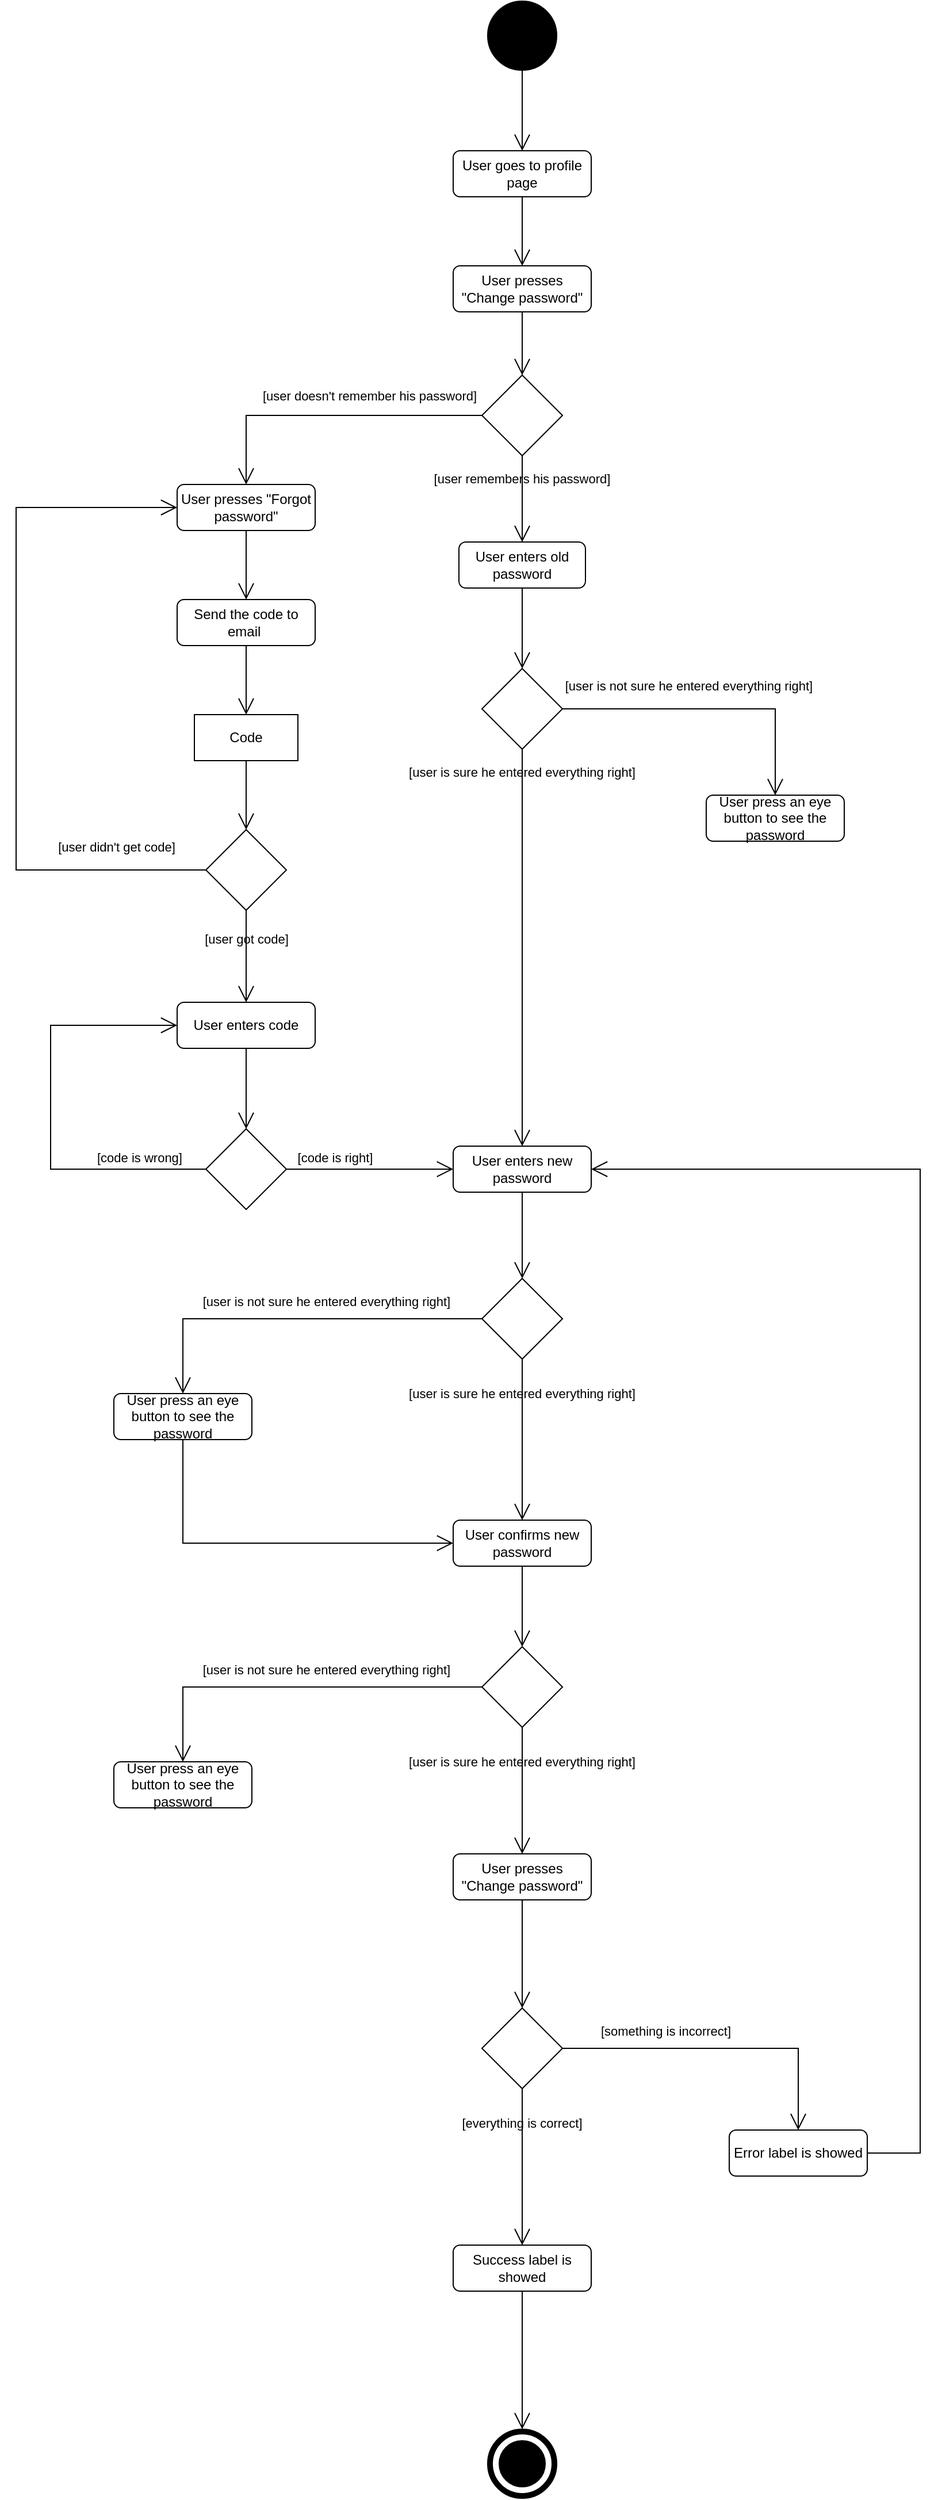 <mxfile version="24.4.3" type="device">
  <diagram id="C5RBs43oDa-KdzZeNtuy" name="Page-1">
    <mxGraphModel dx="1674" dy="772" grid="1" gridSize="10" guides="1" tooltips="1" connect="1" arrows="1" fold="1" page="1" pageScale="1" pageWidth="827" pageHeight="1169" math="0" shadow="0">
      <root>
        <mxCell id="WIyWlLk6GJQsqaUBKTNV-0" />
        <mxCell id="WIyWlLk6GJQsqaUBKTNV-1" parent="WIyWlLk6GJQsqaUBKTNV-0" />
        <mxCell id="WIyWlLk6GJQsqaUBKTNV-3" value="User goes to profile page" style="rounded=1;whiteSpace=wrap;html=1;fontSize=12;glass=0;strokeWidth=1;shadow=0;" parent="WIyWlLk6GJQsqaUBKTNV-1" vertex="1">
          <mxGeometry x="394" y="140" width="120" height="40" as="geometry" />
        </mxCell>
        <mxCell id="G0NHZUbW1r4EHOkkA9tb-1" value="" style="ellipse;whiteSpace=wrap;html=1;fillColor=#000000;" vertex="1" parent="WIyWlLk6GJQsqaUBKTNV-1">
          <mxGeometry x="424" y="10" width="60" height="60" as="geometry" />
        </mxCell>
        <mxCell id="G0NHZUbW1r4EHOkkA9tb-2" value="Code" style="rounded=0;whiteSpace=wrap;html=1;" vertex="1" parent="WIyWlLk6GJQsqaUBKTNV-1">
          <mxGeometry x="169" y="630" width="90" height="40" as="geometry" />
        </mxCell>
        <mxCell id="G0NHZUbW1r4EHOkkA9tb-6" value="" style="endArrow=open;endFill=1;endSize=12;html=1;rounded=0;exitX=0.5;exitY=1;exitDx=0;exitDy=0;" edge="1" parent="WIyWlLk6GJQsqaUBKTNV-1" source="G0NHZUbW1r4EHOkkA9tb-1">
          <mxGeometry width="160" relative="1" as="geometry">
            <mxPoint x="184" y="220" as="sourcePoint" />
            <mxPoint x="454" y="140" as="targetPoint" />
          </mxGeometry>
        </mxCell>
        <mxCell id="G0NHZUbW1r4EHOkkA9tb-7" value="User presses &quot;Change password&quot;" style="rounded=1;whiteSpace=wrap;html=1;fontSize=12;glass=0;strokeWidth=1;shadow=0;" vertex="1" parent="WIyWlLk6GJQsqaUBKTNV-1">
          <mxGeometry x="394" y="240" width="120" height="40" as="geometry" />
        </mxCell>
        <mxCell id="G0NHZUbW1r4EHOkkA9tb-8" value="" style="endArrow=open;endFill=1;endSize=12;html=1;rounded=0;exitX=0.5;exitY=1;exitDx=0;exitDy=0;entryX=0.5;entryY=0;entryDx=0;entryDy=0;" edge="1" parent="WIyWlLk6GJQsqaUBKTNV-1" source="WIyWlLk6GJQsqaUBKTNV-3" target="G0NHZUbW1r4EHOkkA9tb-7">
          <mxGeometry width="160" relative="1" as="geometry">
            <mxPoint x="454" y="240" as="sourcePoint" />
            <mxPoint x="454" y="230" as="targetPoint" />
          </mxGeometry>
        </mxCell>
        <mxCell id="G0NHZUbW1r4EHOkkA9tb-10" value="" style="rhombus;whiteSpace=wrap;html=1;shadow=0;fontFamily=Helvetica;fontSize=12;align=center;strokeWidth=1;spacing=6;spacingTop=-4;" vertex="1" parent="WIyWlLk6GJQsqaUBKTNV-1">
          <mxGeometry x="419" y="335" width="70" height="70" as="geometry" />
        </mxCell>
        <mxCell id="G0NHZUbW1r4EHOkkA9tb-11" value="" style="endArrow=open;endFill=1;endSize=12;html=1;rounded=0;exitX=0.5;exitY=1;exitDx=0;exitDy=0;entryX=0.5;entryY=0;entryDx=0;entryDy=0;" edge="1" parent="WIyWlLk6GJQsqaUBKTNV-1" source="G0NHZUbW1r4EHOkkA9tb-37" target="G0NHZUbW1r4EHOkkA9tb-38">
          <mxGeometry width="160" relative="1" as="geometry">
            <mxPoint x="539" y="1080" as="sourcePoint" />
            <mxPoint x="539" y="1140" as="targetPoint" />
          </mxGeometry>
        </mxCell>
        <mxCell id="G0NHZUbW1r4EHOkkA9tb-12" value="" style="endArrow=open;endFill=1;endSize=12;html=1;rounded=0;exitX=0.5;exitY=1;exitDx=0;exitDy=0;entryX=0.5;entryY=0;entryDx=0;entryDy=0;" edge="1" parent="WIyWlLk6GJQsqaUBKTNV-1" source="G0NHZUbW1r4EHOkkA9tb-7" target="G0NHZUbW1r4EHOkkA9tb-10">
          <mxGeometry width="160" relative="1" as="geometry">
            <mxPoint x="464" y="310" as="sourcePoint" />
            <mxPoint x="464" y="370" as="targetPoint" />
          </mxGeometry>
        </mxCell>
        <mxCell id="G0NHZUbW1r4EHOkkA9tb-13" value="" style="endArrow=open;endFill=1;endSize=12;html=1;rounded=0;exitX=0.5;exitY=1;exitDx=0;exitDy=0;entryX=0.5;entryY=0;entryDx=0;entryDy=0;" edge="1" parent="WIyWlLk6GJQsqaUBKTNV-1" source="G0NHZUbW1r4EHOkkA9tb-10" target="G0NHZUbW1r4EHOkkA9tb-80">
          <mxGeometry width="160" relative="1" as="geometry">
            <mxPoint x="453.5" y="420" as="sourcePoint" />
            <mxPoint x="454" y="470" as="targetPoint" />
          </mxGeometry>
        </mxCell>
        <mxCell id="G0NHZUbW1r4EHOkkA9tb-14" value="" style="endArrow=open;endFill=1;endSize=12;html=1;rounded=0;exitX=0;exitY=0.5;exitDx=0;exitDy=0;entryX=0.5;entryY=0;entryDx=0;entryDy=0;" edge="1" parent="WIyWlLk6GJQsqaUBKTNV-1" source="G0NHZUbW1r4EHOkkA9tb-10" target="G0NHZUbW1r4EHOkkA9tb-19">
          <mxGeometry width="160" relative="1" as="geometry">
            <mxPoint x="294" y="300" as="sourcePoint" />
            <mxPoint x="134" y="430" as="targetPoint" />
            <Array as="points">
              <mxPoint x="214" y="370" />
            </Array>
          </mxGeometry>
        </mxCell>
        <mxCell id="G0NHZUbW1r4EHOkkA9tb-15" value="&lt;font style=&quot;font-size: 11px;&quot;&gt;[user remembers his password]&lt;/font&gt;" style="text;html=1;align=center;verticalAlign=middle;whiteSpace=wrap;rounded=0;" vertex="1" parent="WIyWlLk6GJQsqaUBKTNV-1">
          <mxGeometry x="369" y="400" width="170" height="50" as="geometry" />
        </mxCell>
        <mxCell id="G0NHZUbW1r4EHOkkA9tb-16" value="&lt;font style=&quot;font-size: 11px;&quot;&gt;[user doesn&#39;t remember his password]&lt;/font&gt;" style="text;html=1;align=center;verticalAlign=middle;whiteSpace=wrap;rounded=0;" vertex="1" parent="WIyWlLk6GJQsqaUBKTNV-1">
          <mxGeometry x="219" y="335" width="205" height="35" as="geometry" />
        </mxCell>
        <mxCell id="G0NHZUbW1r4EHOkkA9tb-18" value="Send the code to email&amp;nbsp;" style="rounded=1;whiteSpace=wrap;html=1;fontSize=12;glass=0;strokeWidth=1;shadow=0;" vertex="1" parent="WIyWlLk6GJQsqaUBKTNV-1">
          <mxGeometry x="154" y="530" width="120" height="40" as="geometry" />
        </mxCell>
        <mxCell id="G0NHZUbW1r4EHOkkA9tb-19" value="User presses &quot;Forgot password&quot;" style="rounded=1;whiteSpace=wrap;html=1;fontSize=12;glass=0;strokeWidth=1;shadow=0;" vertex="1" parent="WIyWlLk6GJQsqaUBKTNV-1">
          <mxGeometry x="154" y="430" width="120" height="40" as="geometry" />
        </mxCell>
        <mxCell id="G0NHZUbW1r4EHOkkA9tb-20" value="" style="endArrow=open;endFill=1;endSize=12;html=1;rounded=0;exitX=0.5;exitY=1;exitDx=0;exitDy=0;entryX=0.5;entryY=0;entryDx=0;entryDy=0;" edge="1" parent="WIyWlLk6GJQsqaUBKTNV-1" source="G0NHZUbW1r4EHOkkA9tb-19" target="G0NHZUbW1r4EHOkkA9tb-18">
          <mxGeometry width="160" relative="1" as="geometry">
            <mxPoint x="344" y="510" as="sourcePoint" />
            <mxPoint x="344" y="570" as="targetPoint" />
          </mxGeometry>
        </mxCell>
        <mxCell id="G0NHZUbW1r4EHOkkA9tb-22" value="" style="endArrow=open;endFill=1;endSize=12;html=1;rounded=0;exitX=0.5;exitY=1;exitDx=0;exitDy=0;entryX=0.5;entryY=0;entryDx=0;entryDy=0;" edge="1" parent="WIyWlLk6GJQsqaUBKTNV-1" source="G0NHZUbW1r4EHOkkA9tb-18" target="G0NHZUbW1r4EHOkkA9tb-2">
          <mxGeometry width="160" relative="1" as="geometry">
            <mxPoint x="269" y="620" as="sourcePoint" />
            <mxPoint x="214" y="630" as="targetPoint" />
          </mxGeometry>
        </mxCell>
        <mxCell id="G0NHZUbW1r4EHOkkA9tb-23" value="" style="rhombus;whiteSpace=wrap;html=1;shadow=0;fontFamily=Helvetica;fontSize=12;align=center;strokeWidth=1;spacing=6;spacingTop=-4;" vertex="1" parent="WIyWlLk6GJQsqaUBKTNV-1">
          <mxGeometry x="179" y="730" width="70" height="70" as="geometry" />
        </mxCell>
        <mxCell id="G0NHZUbW1r4EHOkkA9tb-24" value="" style="endArrow=open;endFill=1;endSize=12;html=1;rounded=0;exitX=0.5;exitY=1;exitDx=0;exitDy=0;entryX=0.5;entryY=0;entryDx=0;entryDy=0;" edge="1" parent="WIyWlLk6GJQsqaUBKTNV-1" source="G0NHZUbW1r4EHOkkA9tb-2" target="G0NHZUbW1r4EHOkkA9tb-23">
          <mxGeometry width="160" relative="1" as="geometry">
            <mxPoint x="314" y="710" as="sourcePoint" />
            <mxPoint x="314" y="770" as="targetPoint" />
          </mxGeometry>
        </mxCell>
        <mxCell id="G0NHZUbW1r4EHOkkA9tb-26" value="" style="endArrow=open;endFill=1;endSize=12;html=1;rounded=0;exitX=0.5;exitY=1;exitDx=0;exitDy=0;entryX=0.5;entryY=0;entryDx=0;entryDy=0;" edge="1" parent="WIyWlLk6GJQsqaUBKTNV-1" source="G0NHZUbW1r4EHOkkA9tb-23" target="G0NHZUbW1r4EHOkkA9tb-30">
          <mxGeometry width="160" relative="1" as="geometry">
            <mxPoint x="224" y="830" as="sourcePoint" />
            <mxPoint x="214" y="880" as="targetPoint" />
          </mxGeometry>
        </mxCell>
        <mxCell id="G0NHZUbW1r4EHOkkA9tb-27" value="" style="endArrow=open;endFill=1;endSize=12;html=1;rounded=0;exitX=0;exitY=0.5;exitDx=0;exitDy=0;entryX=0;entryY=0.5;entryDx=0;entryDy=0;" edge="1" parent="WIyWlLk6GJQsqaUBKTNV-1" source="G0NHZUbW1r4EHOkkA9tb-23" target="G0NHZUbW1r4EHOkkA9tb-19">
          <mxGeometry width="160" relative="1" as="geometry">
            <mxPoint x="334" y="810" as="sourcePoint" />
            <mxPoint x="14" y="765" as="targetPoint" />
            <Array as="points">
              <mxPoint x="14" y="765" />
              <mxPoint x="14" y="450" />
            </Array>
          </mxGeometry>
        </mxCell>
        <mxCell id="G0NHZUbW1r4EHOkkA9tb-28" value="&lt;font style=&quot;font-size: 11px;&quot;&gt;[user got code]&lt;/font&gt;" style="text;html=1;align=center;verticalAlign=middle;whiteSpace=wrap;rounded=0;" vertex="1" parent="WIyWlLk6GJQsqaUBKTNV-1">
          <mxGeometry x="111.5" y="800" width="205" height="50" as="geometry" />
        </mxCell>
        <mxCell id="G0NHZUbW1r4EHOkkA9tb-29" value="&lt;font style=&quot;font-size: 11px;&quot;&gt;[user didn&#39;t get code]&lt;/font&gt;" style="text;html=1;align=center;verticalAlign=middle;whiteSpace=wrap;rounded=0;" vertex="1" parent="WIyWlLk6GJQsqaUBKTNV-1">
          <mxGeometry x="49" y="720" width="105" height="50" as="geometry" />
        </mxCell>
        <mxCell id="G0NHZUbW1r4EHOkkA9tb-30" value="User enters code" style="rounded=1;whiteSpace=wrap;html=1;fontSize=12;glass=0;strokeWidth=1;shadow=0;" vertex="1" parent="WIyWlLk6GJQsqaUBKTNV-1">
          <mxGeometry x="154" y="880" width="120" height="40" as="geometry" />
        </mxCell>
        <mxCell id="G0NHZUbW1r4EHOkkA9tb-31" value="" style="rhombus;whiteSpace=wrap;html=1;shadow=0;fontFamily=Helvetica;fontSize=12;align=center;strokeWidth=1;spacing=6;spacingTop=-4;" vertex="1" parent="WIyWlLk6GJQsqaUBKTNV-1">
          <mxGeometry x="179" y="990" width="70" height="70" as="geometry" />
        </mxCell>
        <mxCell id="G0NHZUbW1r4EHOkkA9tb-32" value="" style="endArrow=open;endFill=1;endSize=12;html=1;rounded=0;exitX=0.5;exitY=1;exitDx=0;exitDy=0;entryX=0.5;entryY=0;entryDx=0;entryDy=0;" edge="1" parent="WIyWlLk6GJQsqaUBKTNV-1" source="G0NHZUbW1r4EHOkkA9tb-30" target="G0NHZUbW1r4EHOkkA9tb-31">
          <mxGeometry width="160" relative="1" as="geometry">
            <mxPoint x="259" y="990" as="sourcePoint" />
            <mxPoint x="214" y="990" as="targetPoint" />
          </mxGeometry>
        </mxCell>
        <mxCell id="G0NHZUbW1r4EHOkkA9tb-33" value="&lt;font style=&quot;font-size: 11px;&quot;&gt;[code is right]&lt;/font&gt;" style="text;html=1;align=center;verticalAlign=middle;whiteSpace=wrap;rounded=0;" vertex="1" parent="WIyWlLk6GJQsqaUBKTNV-1">
          <mxGeometry x="244" y="995" width="95" height="40" as="geometry" />
        </mxCell>
        <mxCell id="G0NHZUbW1r4EHOkkA9tb-34" value="" style="endArrow=open;endFill=1;endSize=12;html=1;rounded=0;exitX=1;exitY=0.5;exitDx=0;exitDy=0;entryX=0;entryY=0.5;entryDx=0;entryDy=0;" edge="1" parent="WIyWlLk6GJQsqaUBKTNV-1" source="G0NHZUbW1r4EHOkkA9tb-31" target="G0NHZUbW1r4EHOkkA9tb-37">
          <mxGeometry width="160" relative="1" as="geometry">
            <mxPoint x="304" y="1020" as="sourcePoint" />
            <mxPoint x="274" y="1025" as="targetPoint" />
          </mxGeometry>
        </mxCell>
        <mxCell id="G0NHZUbW1r4EHOkkA9tb-35" value="" style="endArrow=open;endFill=1;endSize=12;html=1;rounded=0;exitX=0;exitY=0.5;exitDx=0;exitDy=0;entryX=0;entryY=0.5;entryDx=0;entryDy=0;" edge="1" parent="WIyWlLk6GJQsqaUBKTNV-1" source="G0NHZUbW1r4EHOkkA9tb-31" target="G0NHZUbW1r4EHOkkA9tb-30">
          <mxGeometry width="160" relative="1" as="geometry">
            <mxPoint x="49" y="1050" as="sourcePoint" />
            <mxPoint x="49" y="1120" as="targetPoint" />
            <Array as="points">
              <mxPoint x="44" y="1025" />
              <mxPoint x="44" y="900" />
            </Array>
          </mxGeometry>
        </mxCell>
        <mxCell id="G0NHZUbW1r4EHOkkA9tb-36" value="&lt;font style=&quot;font-size: 11px;&quot;&gt;[code is wrong]&lt;/font&gt;" style="text;html=1;align=center;verticalAlign=middle;whiteSpace=wrap;rounded=0;" vertex="1" parent="WIyWlLk6GJQsqaUBKTNV-1">
          <mxGeometry x="74" y="995" width="95" height="40" as="geometry" />
        </mxCell>
        <mxCell id="G0NHZUbW1r4EHOkkA9tb-37" value="User enters new password" style="rounded=1;whiteSpace=wrap;html=1;fontSize=12;glass=0;strokeWidth=1;shadow=0;" vertex="1" parent="WIyWlLk6GJQsqaUBKTNV-1">
          <mxGeometry x="394" y="1005" width="120" height="40" as="geometry" />
        </mxCell>
        <mxCell id="G0NHZUbW1r4EHOkkA9tb-38" value="" style="rhombus;whiteSpace=wrap;html=1;shadow=0;fontFamily=Helvetica;fontSize=12;align=center;strokeWidth=1;spacing=6;spacingTop=-4;" vertex="1" parent="WIyWlLk6GJQsqaUBKTNV-1">
          <mxGeometry x="419" y="1120" width="70" height="70" as="geometry" />
        </mxCell>
        <mxCell id="G0NHZUbW1r4EHOkkA9tb-39" value="" style="endArrow=open;endFill=1;endSize=12;html=1;rounded=0;exitX=0.5;exitY=1;exitDx=0;exitDy=0;entryX=0.5;entryY=0;entryDx=0;entryDy=0;" edge="1" parent="WIyWlLk6GJQsqaUBKTNV-1" source="G0NHZUbW1r4EHOkkA9tb-56" target="G0NHZUbW1r4EHOkkA9tb-57">
          <mxGeometry width="160" relative="1" as="geometry">
            <mxPoint x="684" y="1660" as="sourcePoint" />
            <mxPoint x="684" y="1735" as="targetPoint" />
          </mxGeometry>
        </mxCell>
        <mxCell id="G0NHZUbW1r4EHOkkA9tb-40" value="" style="endArrow=open;endFill=1;endSize=12;html=1;rounded=0;exitX=0.5;exitY=1;exitDx=0;exitDy=0;entryX=0.5;entryY=0;entryDx=0;entryDy=0;" edge="1" parent="WIyWlLk6GJQsqaUBKTNV-1" source="G0NHZUbW1r4EHOkkA9tb-38" target="G0NHZUbW1r4EHOkkA9tb-52">
          <mxGeometry width="160" relative="1" as="geometry">
            <mxPoint x="478" y="1240" as="sourcePoint" />
            <mxPoint x="454" y="1270" as="targetPoint" />
          </mxGeometry>
        </mxCell>
        <mxCell id="G0NHZUbW1r4EHOkkA9tb-42" value="&lt;font style=&quot;font-size: 11px;&quot;&gt;[user is sure he entered everything right]&lt;/font&gt;" style="text;html=1;align=center;verticalAlign=middle;whiteSpace=wrap;rounded=0;" vertex="1" parent="WIyWlLk6GJQsqaUBKTNV-1">
          <mxGeometry x="339" y="1200" width="230" height="40" as="geometry" />
        </mxCell>
        <mxCell id="G0NHZUbW1r4EHOkkA9tb-43" value="" style="endArrow=open;endFill=1;endSize=12;html=1;rounded=0;exitX=0;exitY=0.5;exitDx=0;exitDy=0;entryX=0.5;entryY=0;entryDx=0;entryDy=0;" edge="1" parent="WIyWlLk6GJQsqaUBKTNV-1" source="G0NHZUbW1r4EHOkkA9tb-38" target="G0NHZUbW1r4EHOkkA9tb-45">
          <mxGeometry width="160" relative="1" as="geometry">
            <mxPoint x="14" y="1165" as="sourcePoint" />
            <mxPoint x="154" y="1155" as="targetPoint" />
            <Array as="points">
              <mxPoint x="159" y="1155" />
            </Array>
          </mxGeometry>
        </mxCell>
        <mxCell id="G0NHZUbW1r4EHOkkA9tb-44" value="&lt;font style=&quot;font-size: 11px;&quot;&gt;[user is not sure he entered everything right]&lt;/font&gt;" style="text;html=1;align=center;verticalAlign=middle;whiteSpace=wrap;rounded=0;" vertex="1" parent="WIyWlLk6GJQsqaUBKTNV-1">
          <mxGeometry x="169" y="1120" width="230" height="40" as="geometry" />
        </mxCell>
        <mxCell id="G0NHZUbW1r4EHOkkA9tb-45" value="User press an eye button to see the password" style="rounded=1;whiteSpace=wrap;html=1;fontSize=12;glass=0;strokeWidth=1;shadow=0;" vertex="1" parent="WIyWlLk6GJQsqaUBKTNV-1">
          <mxGeometry x="99" y="1220" width="120" height="40" as="geometry" />
        </mxCell>
        <mxCell id="G0NHZUbW1r4EHOkkA9tb-46" value="" style="rhombus;whiteSpace=wrap;html=1;shadow=0;fontFamily=Helvetica;fontSize=12;align=center;strokeWidth=1;spacing=6;spacingTop=-4;" vertex="1" parent="WIyWlLk6GJQsqaUBKTNV-1">
          <mxGeometry x="419" y="1440" width="70" height="70" as="geometry" />
        </mxCell>
        <mxCell id="G0NHZUbW1r4EHOkkA9tb-47" value="" style="endArrow=open;endFill=1;endSize=12;html=1;rounded=0;exitX=0.5;exitY=1;exitDx=0;exitDy=0;entryX=0.5;entryY=0;entryDx=0;entryDy=0;" edge="1" parent="WIyWlLk6GJQsqaUBKTNV-1" source="G0NHZUbW1r4EHOkkA9tb-46" target="G0NHZUbW1r4EHOkkA9tb-56">
          <mxGeometry width="160" relative="1" as="geometry">
            <mxPoint x="478" y="1560" as="sourcePoint" />
            <mxPoint x="454" y="1590" as="targetPoint" />
          </mxGeometry>
        </mxCell>
        <mxCell id="G0NHZUbW1r4EHOkkA9tb-48" value="&lt;font style=&quot;font-size: 11px;&quot;&gt;[user is sure he entered everything right]&lt;/font&gt;" style="text;html=1;align=center;verticalAlign=middle;whiteSpace=wrap;rounded=0;" vertex="1" parent="WIyWlLk6GJQsqaUBKTNV-1">
          <mxGeometry x="339" y="1520" width="230" height="40" as="geometry" />
        </mxCell>
        <mxCell id="G0NHZUbW1r4EHOkkA9tb-49" value="" style="endArrow=open;endFill=1;endSize=12;html=1;rounded=0;exitX=0;exitY=0.5;exitDx=0;exitDy=0;entryX=0.5;entryY=0;entryDx=0;entryDy=0;" edge="1" parent="WIyWlLk6GJQsqaUBKTNV-1" source="G0NHZUbW1r4EHOkkA9tb-46" target="G0NHZUbW1r4EHOkkA9tb-51">
          <mxGeometry width="160" relative="1" as="geometry">
            <mxPoint x="14" y="1485" as="sourcePoint" />
            <mxPoint x="154" y="1475" as="targetPoint" />
            <Array as="points">
              <mxPoint x="159" y="1475" />
            </Array>
          </mxGeometry>
        </mxCell>
        <mxCell id="G0NHZUbW1r4EHOkkA9tb-50" value="&lt;font style=&quot;font-size: 11px;&quot;&gt;[user is not sure he entered everything right]&lt;/font&gt;" style="text;html=1;align=center;verticalAlign=middle;whiteSpace=wrap;rounded=0;" vertex="1" parent="WIyWlLk6GJQsqaUBKTNV-1">
          <mxGeometry x="169" y="1440" width="230" height="40" as="geometry" />
        </mxCell>
        <mxCell id="G0NHZUbW1r4EHOkkA9tb-51" value="User press an eye button to see the password" style="rounded=1;whiteSpace=wrap;html=1;fontSize=12;glass=0;strokeWidth=1;shadow=0;" vertex="1" parent="WIyWlLk6GJQsqaUBKTNV-1">
          <mxGeometry x="99" y="1540" width="120" height="40" as="geometry" />
        </mxCell>
        <mxCell id="G0NHZUbW1r4EHOkkA9tb-52" value="User confirms new password" style="rounded=1;whiteSpace=wrap;html=1;fontSize=12;glass=0;strokeWidth=1;shadow=0;" vertex="1" parent="WIyWlLk6GJQsqaUBKTNV-1">
          <mxGeometry x="394" y="1330" width="120" height="40" as="geometry" />
        </mxCell>
        <mxCell id="G0NHZUbW1r4EHOkkA9tb-54" value="" style="endArrow=open;endFill=1;endSize=12;html=1;rounded=0;exitX=0.5;exitY=1;exitDx=0;exitDy=0;entryX=0;entryY=0.5;entryDx=0;entryDy=0;" edge="1" parent="WIyWlLk6GJQsqaUBKTNV-1" source="G0NHZUbW1r4EHOkkA9tb-45" target="G0NHZUbW1r4EHOkkA9tb-52">
          <mxGeometry width="160" relative="1" as="geometry">
            <mxPoint x="194" y="1300" as="sourcePoint" />
            <mxPoint x="194" y="1375" as="targetPoint" />
            <Array as="points">
              <mxPoint x="159" y="1350" />
            </Array>
          </mxGeometry>
        </mxCell>
        <mxCell id="G0NHZUbW1r4EHOkkA9tb-55" value="" style="endArrow=open;endFill=1;endSize=12;html=1;rounded=0;exitX=0.5;exitY=1;exitDx=0;exitDy=0;entryX=0.5;entryY=0;entryDx=0;entryDy=0;" edge="1" parent="WIyWlLk6GJQsqaUBKTNV-1" source="G0NHZUbW1r4EHOkkA9tb-52" target="G0NHZUbW1r4EHOkkA9tb-46">
          <mxGeometry width="160" relative="1" as="geometry">
            <mxPoint x="624" y="1350" as="sourcePoint" />
            <mxPoint x="624" y="1425" as="targetPoint" />
          </mxGeometry>
        </mxCell>
        <mxCell id="G0NHZUbW1r4EHOkkA9tb-56" value="User presses &quot;Change password&quot;" style="rounded=1;whiteSpace=wrap;html=1;fontSize=12;glass=0;strokeWidth=1;shadow=0;" vertex="1" parent="WIyWlLk6GJQsqaUBKTNV-1">
          <mxGeometry x="394" y="1620" width="120" height="40" as="geometry" />
        </mxCell>
        <mxCell id="G0NHZUbW1r4EHOkkA9tb-57" value="" style="rhombus;whiteSpace=wrap;html=1;shadow=0;fontFamily=Helvetica;fontSize=12;align=center;strokeWidth=1;spacing=6;spacingTop=-4;" vertex="1" parent="WIyWlLk6GJQsqaUBKTNV-1">
          <mxGeometry x="419" y="1754" width="70" height="70" as="geometry" />
        </mxCell>
        <mxCell id="G0NHZUbW1r4EHOkkA9tb-58" value="" style="endArrow=open;endFill=1;endSize=12;html=1;rounded=0;exitX=0.5;exitY=1;exitDx=0;exitDy=0;entryX=0.5;entryY=0;entryDx=0;entryDy=0;" edge="1" parent="WIyWlLk6GJQsqaUBKTNV-1" source="G0NHZUbW1r4EHOkkA9tb-57" target="G0NHZUbW1r4EHOkkA9tb-63">
          <mxGeometry width="160" relative="1" as="geometry">
            <mxPoint x="478" y="1874" as="sourcePoint" />
            <mxPoint x="454" y="1934" as="targetPoint" />
          </mxGeometry>
        </mxCell>
        <mxCell id="G0NHZUbW1r4EHOkkA9tb-59" value="&lt;font style=&quot;font-size: 11px;&quot;&gt;[everything is correct]&lt;/font&gt;" style="text;html=1;align=center;verticalAlign=middle;whiteSpace=wrap;rounded=0;" vertex="1" parent="WIyWlLk6GJQsqaUBKTNV-1">
          <mxGeometry x="339" y="1834" width="230" height="40" as="geometry" />
        </mxCell>
        <mxCell id="G0NHZUbW1r4EHOkkA9tb-60" value="" style="endArrow=open;endFill=1;endSize=12;html=1;rounded=0;exitX=1;exitY=0.5;exitDx=0;exitDy=0;entryX=0.5;entryY=0;entryDx=0;entryDy=0;" edge="1" parent="WIyWlLk6GJQsqaUBKTNV-1" source="G0NHZUbW1r4EHOkkA9tb-57" target="G0NHZUbW1r4EHOkkA9tb-62">
          <mxGeometry width="160" relative="1" as="geometry">
            <mxPoint x="14" y="1799" as="sourcePoint" />
            <mxPoint x="154" y="1789" as="targetPoint" />
            <Array as="points">
              <mxPoint x="694" y="1789" />
            </Array>
          </mxGeometry>
        </mxCell>
        <mxCell id="G0NHZUbW1r4EHOkkA9tb-61" value="&lt;font style=&quot;font-size: 11px;&quot;&gt;[something is incorrect]&lt;/font&gt;" style="text;html=1;align=center;verticalAlign=middle;whiteSpace=wrap;rounded=0;" vertex="1" parent="WIyWlLk6GJQsqaUBKTNV-1">
          <mxGeometry x="464" y="1754" width="230" height="40" as="geometry" />
        </mxCell>
        <mxCell id="G0NHZUbW1r4EHOkkA9tb-62" value="Error label is showed" style="rounded=1;whiteSpace=wrap;html=1;fontSize=12;glass=0;strokeWidth=1;shadow=0;" vertex="1" parent="WIyWlLk6GJQsqaUBKTNV-1">
          <mxGeometry x="634" y="1860" width="120" height="40" as="geometry" />
        </mxCell>
        <mxCell id="G0NHZUbW1r4EHOkkA9tb-63" value="Success label is showed" style="rounded=1;whiteSpace=wrap;html=1;fontSize=12;glass=0;strokeWidth=1;shadow=0;" vertex="1" parent="WIyWlLk6GJQsqaUBKTNV-1">
          <mxGeometry x="394" y="1960" width="120" height="40" as="geometry" />
        </mxCell>
        <mxCell id="G0NHZUbW1r4EHOkkA9tb-64" value="" style="endArrow=open;endFill=1;endSize=12;html=1;rounded=0;exitX=0.5;exitY=1;exitDx=0;exitDy=0;entryX=0.5;entryY=0;entryDx=0;entryDy=0;" edge="1" parent="WIyWlLk6GJQsqaUBKTNV-1" source="G0NHZUbW1r4EHOkkA9tb-63" target="G0NHZUbW1r4EHOkkA9tb-66">
          <mxGeometry width="160" relative="1" as="geometry">
            <mxPoint x="314" y="2060" as="sourcePoint" />
            <mxPoint x="454" y="2080" as="targetPoint" />
          </mxGeometry>
        </mxCell>
        <mxCell id="G0NHZUbW1r4EHOkkA9tb-66" value="" style="ellipse;whiteSpace=wrap;html=1;fillColor=#000000;" vertex="1" parent="WIyWlLk6GJQsqaUBKTNV-1">
          <mxGeometry x="424" y="2120" width="60" height="60" as="geometry" />
        </mxCell>
        <mxCell id="G0NHZUbW1r4EHOkkA9tb-67" value="" style="ellipse;whiteSpace=wrap;html=1;fillColor=#FFFFFF;strokeColor=#FFFFFF;" vertex="1" parent="WIyWlLk6GJQsqaUBKTNV-1">
          <mxGeometry x="429" y="2125" width="50" height="50" as="geometry" />
        </mxCell>
        <mxCell id="G0NHZUbW1r4EHOkkA9tb-71" value="" style="ellipse;whiteSpace=wrap;html=1;fillColor=#000000;strokeColor=#000000;" vertex="1" parent="WIyWlLk6GJQsqaUBKTNV-1">
          <mxGeometry x="434" y="2130" width="40" height="40" as="geometry" />
        </mxCell>
        <mxCell id="G0NHZUbW1r4EHOkkA9tb-72" value="" style="rhombus;whiteSpace=wrap;html=1;shadow=0;fontFamily=Helvetica;fontSize=12;align=center;strokeWidth=1;spacing=6;spacingTop=-4;" vertex="1" parent="WIyWlLk6GJQsqaUBKTNV-1">
          <mxGeometry x="419" y="590" width="70" height="70" as="geometry" />
        </mxCell>
        <mxCell id="G0NHZUbW1r4EHOkkA9tb-73" value="" style="endArrow=open;endFill=1;endSize=12;html=1;rounded=0;exitX=0.5;exitY=1;exitDx=0;exitDy=0;entryX=0.5;entryY=0;entryDx=0;entryDy=0;" edge="1" parent="WIyWlLk6GJQsqaUBKTNV-1" source="G0NHZUbW1r4EHOkkA9tb-72" target="G0NHZUbW1r4EHOkkA9tb-37">
          <mxGeometry width="160" relative="1" as="geometry">
            <mxPoint x="478" y="710" as="sourcePoint" />
            <mxPoint x="454" y="730" as="targetPoint" />
          </mxGeometry>
        </mxCell>
        <mxCell id="G0NHZUbW1r4EHOkkA9tb-74" value="&lt;font style=&quot;font-size: 11px;&quot;&gt;[user is sure he entered everything right]&lt;/font&gt;" style="text;html=1;align=center;verticalAlign=middle;whiteSpace=wrap;rounded=0;" vertex="1" parent="WIyWlLk6GJQsqaUBKTNV-1">
          <mxGeometry x="339" y="660" width="230" height="40" as="geometry" />
        </mxCell>
        <mxCell id="G0NHZUbW1r4EHOkkA9tb-75" value="" style="endArrow=open;endFill=1;endSize=12;html=1;rounded=0;exitX=1;exitY=0.5;exitDx=0;exitDy=0;entryX=0.5;entryY=0;entryDx=0;entryDy=0;" edge="1" parent="WIyWlLk6GJQsqaUBKTNV-1" source="G0NHZUbW1r4EHOkkA9tb-72" target="G0NHZUbW1r4EHOkkA9tb-77">
          <mxGeometry width="160" relative="1" as="geometry">
            <mxPoint x="884" y="365" as="sourcePoint" />
            <mxPoint x="619" y="365" as="targetPoint" />
            <Array as="points">
              <mxPoint x="674" y="625" />
            </Array>
          </mxGeometry>
        </mxCell>
        <mxCell id="G0NHZUbW1r4EHOkkA9tb-76" value="&lt;font style=&quot;font-size: 11px;&quot;&gt;[user is not sure he entered everything right]&lt;/font&gt;" style="text;html=1;align=center;verticalAlign=middle;whiteSpace=wrap;rounded=0;" vertex="1" parent="WIyWlLk6GJQsqaUBKTNV-1">
          <mxGeometry x="484" y="585" width="230" height="40" as="geometry" />
        </mxCell>
        <mxCell id="G0NHZUbW1r4EHOkkA9tb-77" value="User press an eye button to see the password" style="rounded=1;whiteSpace=wrap;html=1;fontSize=12;glass=0;strokeWidth=1;shadow=0;" vertex="1" parent="WIyWlLk6GJQsqaUBKTNV-1">
          <mxGeometry x="614" y="700" width="120" height="40" as="geometry" />
        </mxCell>
        <mxCell id="G0NHZUbW1r4EHOkkA9tb-80" value="User enters old password" style="rounded=1;whiteSpace=wrap;html=1;" vertex="1" parent="WIyWlLk6GJQsqaUBKTNV-1">
          <mxGeometry x="399" y="480" width="110" height="40" as="geometry" />
        </mxCell>
        <mxCell id="G0NHZUbW1r4EHOkkA9tb-81" value="" style="endArrow=open;endFill=1;endSize=12;html=1;rounded=0;exitX=0.5;exitY=1;exitDx=0;exitDy=0;entryX=0.5;entryY=0;entryDx=0;entryDy=0;" edge="1" parent="WIyWlLk6GJQsqaUBKTNV-1" source="G0NHZUbW1r4EHOkkA9tb-80" target="G0NHZUbW1r4EHOkkA9tb-72">
          <mxGeometry width="160" relative="1" as="geometry">
            <mxPoint x="453.5" y="540" as="sourcePoint" />
            <mxPoint x="454" y="600" as="targetPoint" />
          </mxGeometry>
        </mxCell>
        <mxCell id="G0NHZUbW1r4EHOkkA9tb-82" value="" style="endArrow=open;endFill=1;endSize=12;html=1;rounded=0;exitX=1;exitY=0.5;exitDx=0;exitDy=0;entryX=1;entryY=0.5;entryDx=0;entryDy=0;" edge="1" parent="WIyWlLk6GJQsqaUBKTNV-1" source="G0NHZUbW1r4EHOkkA9tb-62" target="G0NHZUbW1r4EHOkkA9tb-37">
          <mxGeometry width="160" relative="1" as="geometry">
            <mxPoint x="804" y="1727" as="sourcePoint" />
            <mxPoint x="814" y="1532" as="targetPoint" />
            <Array as="points">
              <mxPoint x="800" y="1880" />
              <mxPoint x="800" y="1025" />
            </Array>
          </mxGeometry>
        </mxCell>
      </root>
    </mxGraphModel>
  </diagram>
</mxfile>
